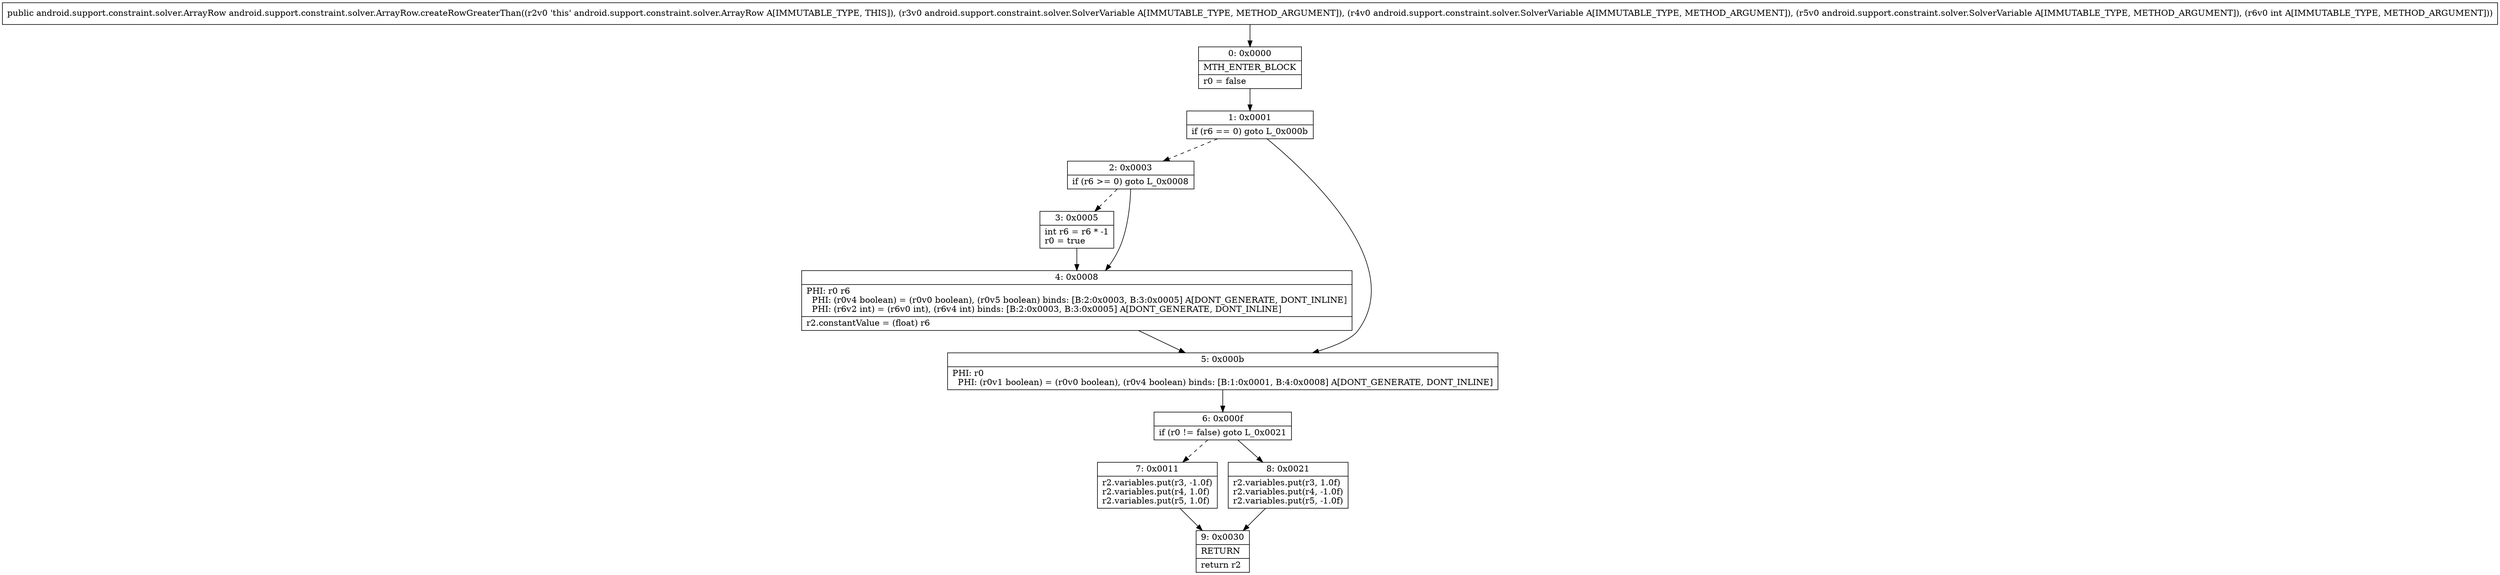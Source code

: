 digraph "CFG forandroid.support.constraint.solver.ArrayRow.createRowGreaterThan(Landroid\/support\/constraint\/solver\/SolverVariable;Landroid\/support\/constraint\/solver\/SolverVariable;Landroid\/support\/constraint\/solver\/SolverVariable;I)Landroid\/support\/constraint\/solver\/ArrayRow;" {
Node_0 [shape=record,label="{0\:\ 0x0000|MTH_ENTER_BLOCK\l|r0 = false\l}"];
Node_1 [shape=record,label="{1\:\ 0x0001|if (r6 == 0) goto L_0x000b\l}"];
Node_2 [shape=record,label="{2\:\ 0x0003|if (r6 \>= 0) goto L_0x0008\l}"];
Node_3 [shape=record,label="{3\:\ 0x0005|int r6 = r6 * \-1\lr0 = true\l}"];
Node_4 [shape=record,label="{4\:\ 0x0008|PHI: r0 r6 \l  PHI: (r0v4 boolean) = (r0v0 boolean), (r0v5 boolean) binds: [B:2:0x0003, B:3:0x0005] A[DONT_GENERATE, DONT_INLINE]\l  PHI: (r6v2 int) = (r6v0 int), (r6v4 int) binds: [B:2:0x0003, B:3:0x0005] A[DONT_GENERATE, DONT_INLINE]\l|r2.constantValue = (float) r6\l}"];
Node_5 [shape=record,label="{5\:\ 0x000b|PHI: r0 \l  PHI: (r0v1 boolean) = (r0v0 boolean), (r0v4 boolean) binds: [B:1:0x0001, B:4:0x0008] A[DONT_GENERATE, DONT_INLINE]\l}"];
Node_6 [shape=record,label="{6\:\ 0x000f|if (r0 != false) goto L_0x0021\l}"];
Node_7 [shape=record,label="{7\:\ 0x0011|r2.variables.put(r3, \-1.0f)\lr2.variables.put(r4, 1.0f)\lr2.variables.put(r5, 1.0f)\l}"];
Node_8 [shape=record,label="{8\:\ 0x0021|r2.variables.put(r3, 1.0f)\lr2.variables.put(r4, \-1.0f)\lr2.variables.put(r5, \-1.0f)\l}"];
Node_9 [shape=record,label="{9\:\ 0x0030|RETURN\l|return r2\l}"];
MethodNode[shape=record,label="{public android.support.constraint.solver.ArrayRow android.support.constraint.solver.ArrayRow.createRowGreaterThan((r2v0 'this' android.support.constraint.solver.ArrayRow A[IMMUTABLE_TYPE, THIS]), (r3v0 android.support.constraint.solver.SolverVariable A[IMMUTABLE_TYPE, METHOD_ARGUMENT]), (r4v0 android.support.constraint.solver.SolverVariable A[IMMUTABLE_TYPE, METHOD_ARGUMENT]), (r5v0 android.support.constraint.solver.SolverVariable A[IMMUTABLE_TYPE, METHOD_ARGUMENT]), (r6v0 int A[IMMUTABLE_TYPE, METHOD_ARGUMENT])) }"];
MethodNode -> Node_0;
Node_0 -> Node_1;
Node_1 -> Node_2[style=dashed];
Node_1 -> Node_5;
Node_2 -> Node_3[style=dashed];
Node_2 -> Node_4;
Node_3 -> Node_4;
Node_4 -> Node_5;
Node_5 -> Node_6;
Node_6 -> Node_7[style=dashed];
Node_6 -> Node_8;
Node_7 -> Node_9;
Node_8 -> Node_9;
}

